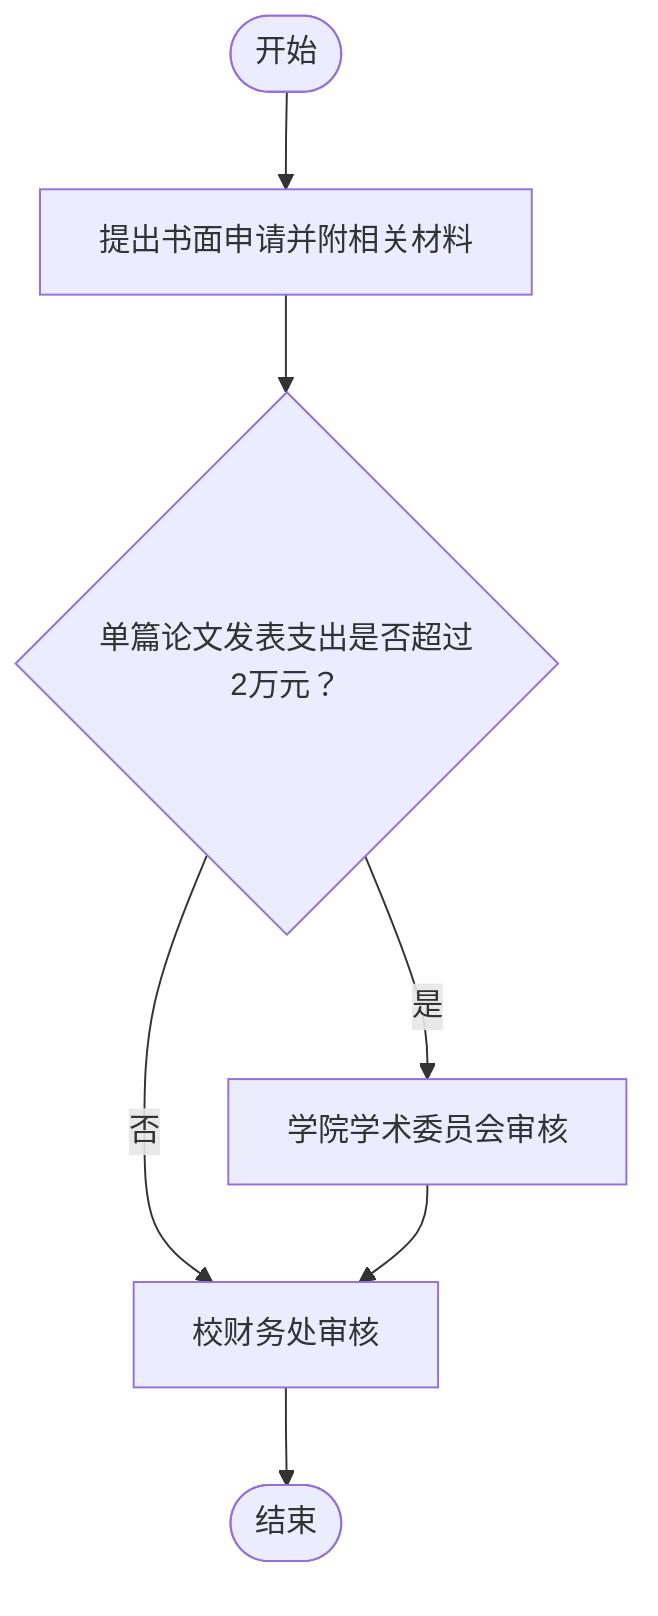 flowchart TD
    Start(["开始"]) --> A[提出书面申请并附相关材料]
    A --> B{单篇论文发表支出是否超过2万元？}
    B -->|是| C[学院学术委员会审核]
    B -->|否| D[校财务处审核]
    C --> D
    D --> End(["结束"])